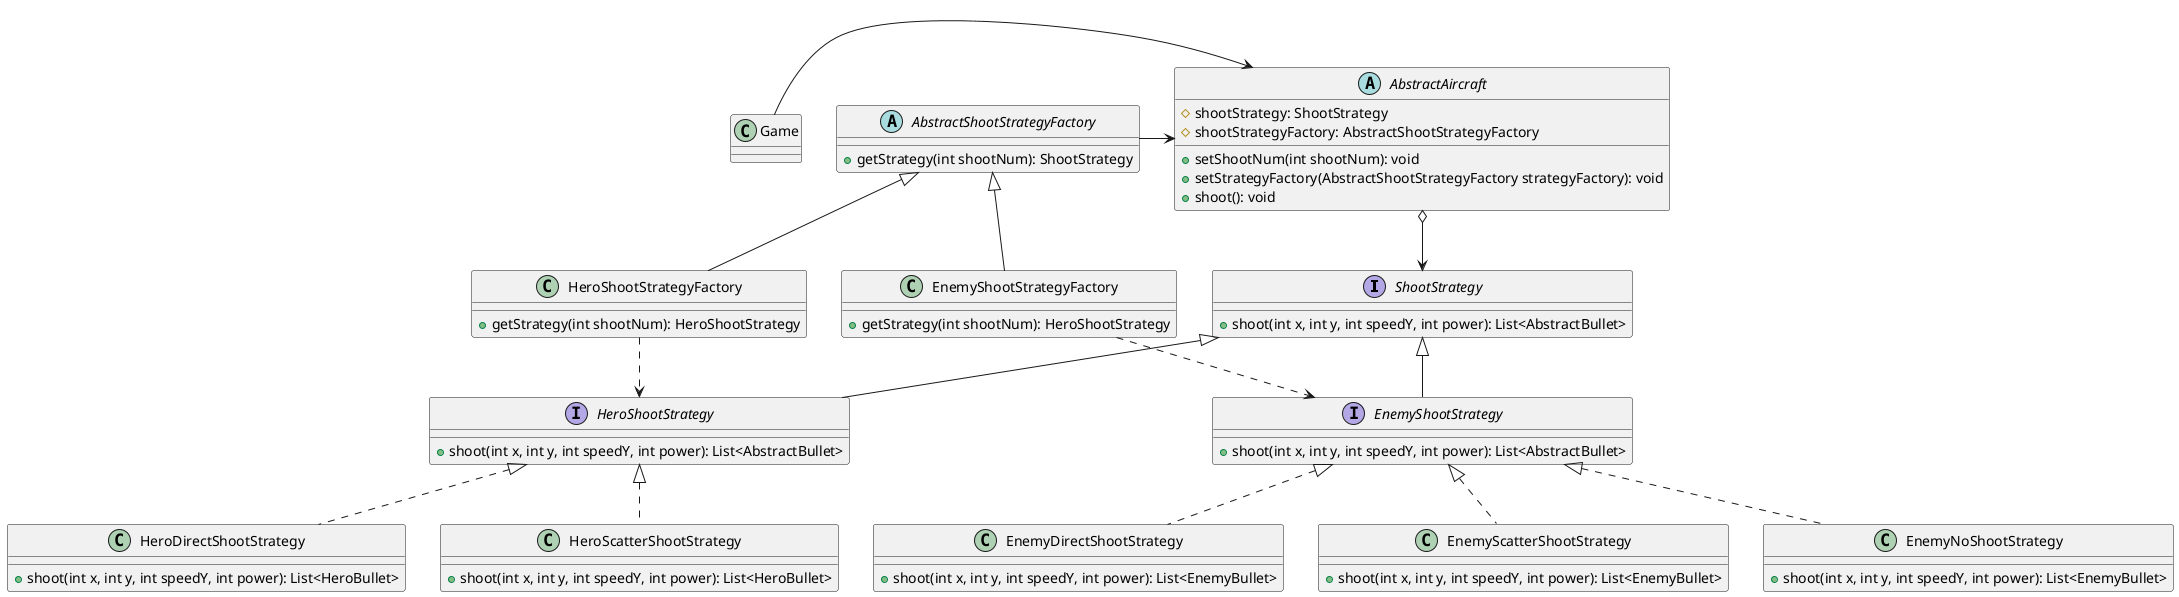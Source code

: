 @startuml

interface ShootStrategy {
    + shoot(int x, int y, int speedY, int power): List<AbstractBullet>
}

interface HeroShootStrategy extends ShootStrategy {
    + shoot(int x, int y, int speedY, int power): List<AbstractBullet>
}

interface EnemyShootStrategy extends ShootStrategy {
    + shoot(int x, int y, int speedY, int power): List<AbstractBullet>
}

class HeroDirectShootStrategy implements HeroShootStrategy {
    + shoot(int x, int y, int speedY, int power): List<HeroBullet>
}

class HeroScatterShootStrategy implements HeroShootStrategy {
    + shoot(int x, int y, int speedY, int power): List<HeroBullet>
}

class EnemyNoShootStrategy implements EnemyShootStrategy {
    + shoot(int x, int y, int speedY, int power): List<EnemyBullet>
}

class EnemyDirectShootStrategy implements EnemyShootStrategy {
    + shoot(int x, int y, int speedY, int power): List<EnemyBullet>
}

class EnemyScatterShootStrategy implements EnemyShootStrategy {
    + shoot(int x, int y, int speedY, int power): List<EnemyBullet>
}

abstract class AbstractShootStrategyFactory {
    + getStrategy(int shootNum): ShootStrategy
}

class HeroShootStrategyFactory extends AbstractShootStrategyFactory {
    + getStrategy(int shootNum): HeroShootStrategy
}

class EnemyShootStrategyFactory extends AbstractShootStrategyFactory {
    + getStrategy(int shootNum): HeroShootStrategy
}

HeroShootStrategyFactory ..> HeroShootStrategy
EnemyShootStrategyFactory ..> EnemyShootStrategy

abstract class AbstractAircraft {
    # shootStrategy: ShootStrategy
    # shootStrategyFactory: AbstractShootStrategyFactory
    + setShootNum(int shootNum): void
    + setStrategyFactory(AbstractShootStrategyFactory strategyFactory): void
'    + setStrategy(ShootStrategy strategy): void
    + shoot(): void
}

AbstractAircraft o--> ShootStrategy

class Game {}

AbstractShootStrategyFactory -> AbstractAircraft
Game -> AbstractAircraft

@enduml